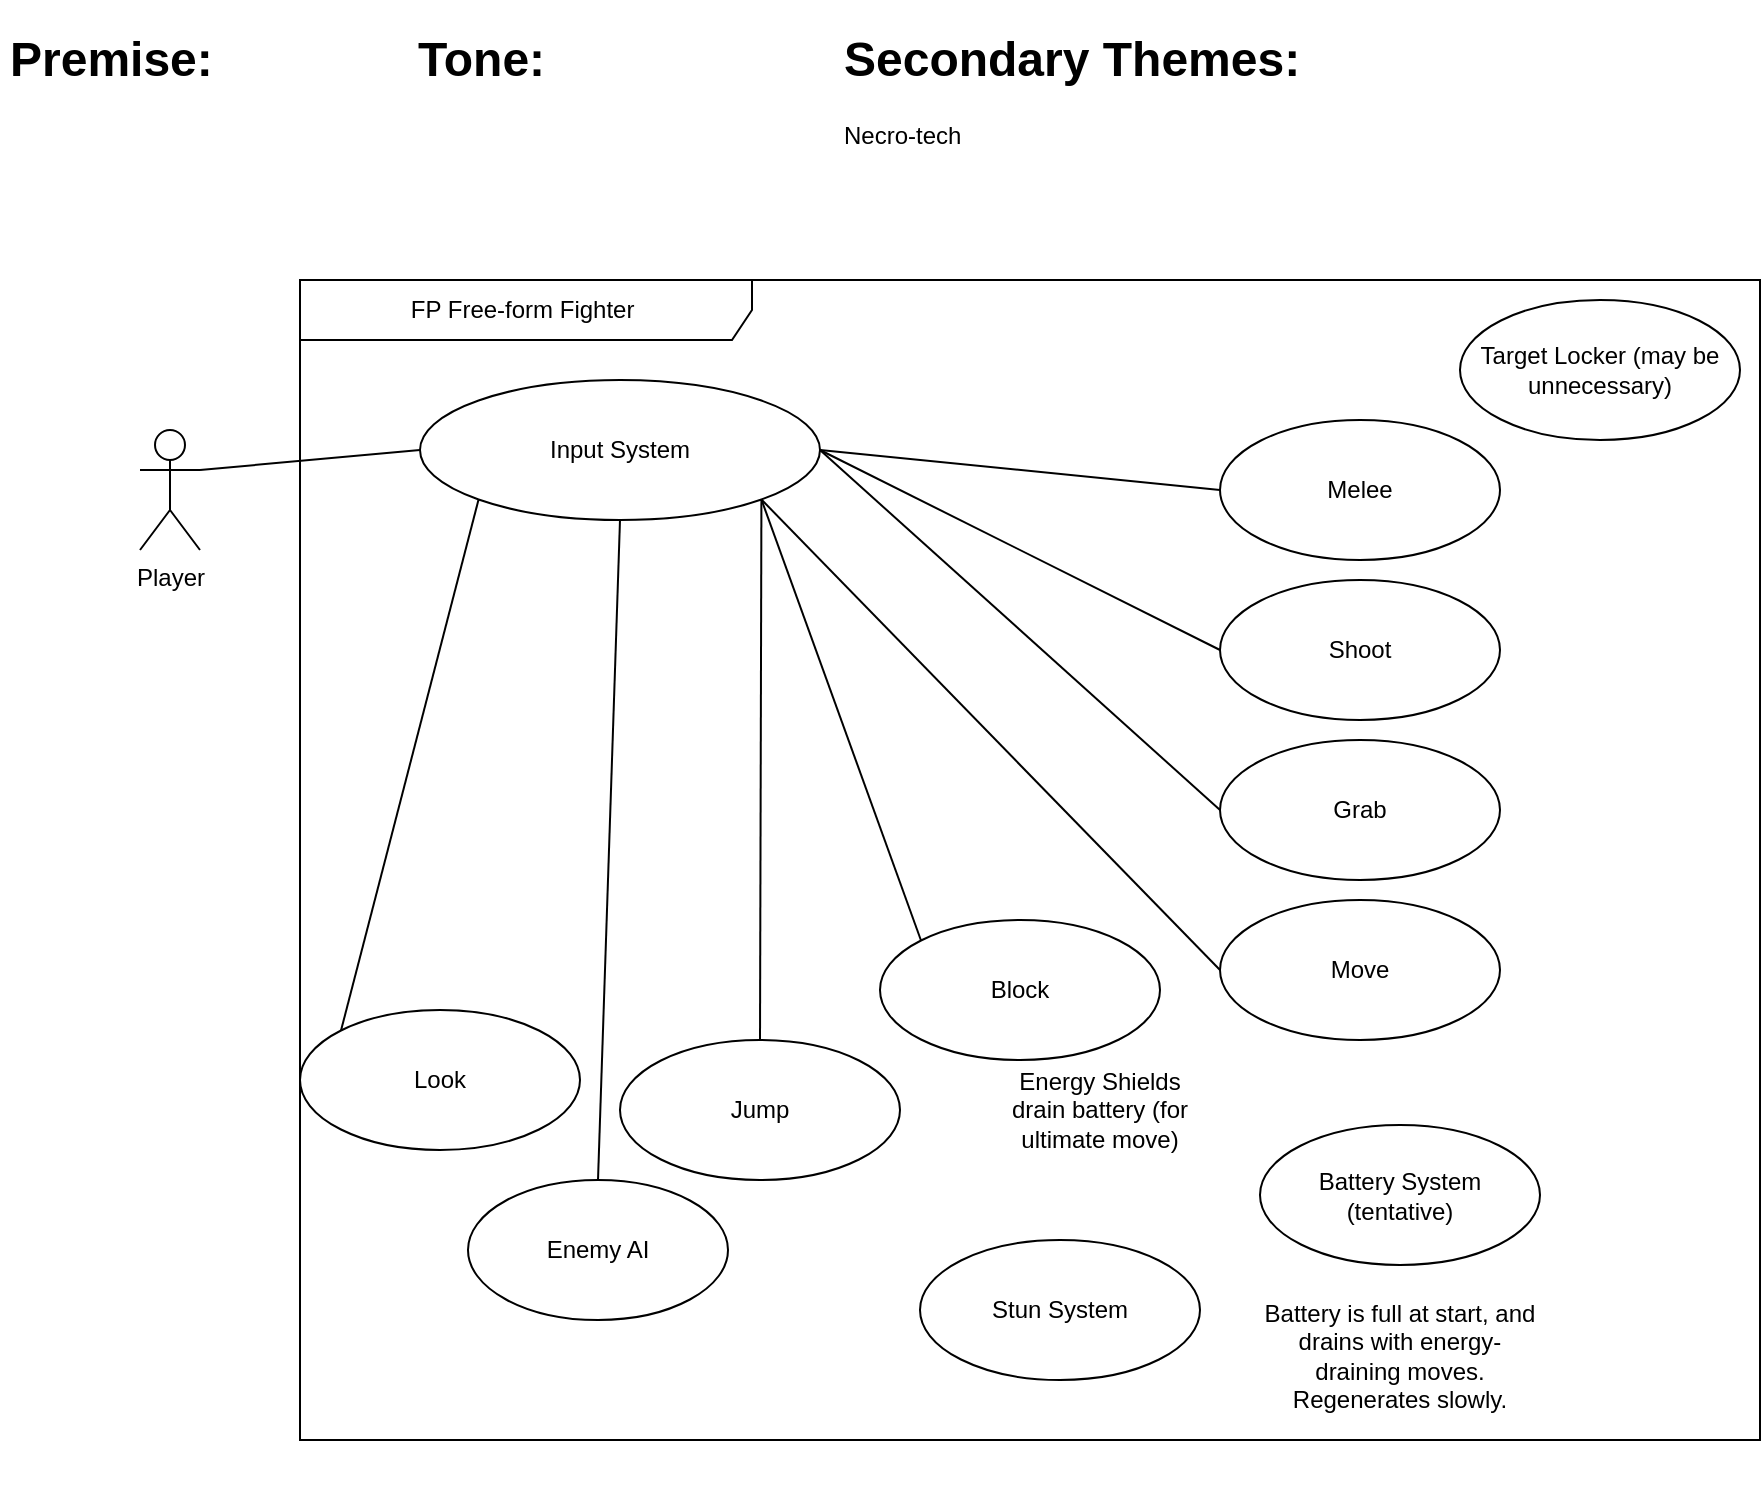 <mxfile version="21.3.7" type="device" pages="11">
  <diagram id="C5RBs43oDa-KdzZeNtuy" name="High-Level">
    <mxGraphModel dx="712" dy="835" grid="1" gridSize="10" guides="1" tooltips="1" connect="1" arrows="1" fold="1" page="1" pageScale="1" pageWidth="827" pageHeight="1169" math="0" shadow="0">
      <root>
        <mxCell id="WIyWlLk6GJQsqaUBKTNV-0" />
        <mxCell id="WIyWlLk6GJQsqaUBKTNV-1" parent="WIyWlLk6GJQsqaUBKTNV-0" />
        <mxCell id="rpnItabQTlVY_z70fAeC-1" style="rounded=0;orthogonalLoop=1;jettySize=auto;html=1;exitX=1;exitY=0.333;exitDx=0;exitDy=0;exitPerimeter=0;entryX=0;entryY=0.5;entryDx=0;entryDy=0;endArrow=none;endFill=0;" parent="WIyWlLk6GJQsqaUBKTNV-1" source="IX3f4DRf88G8L1G4UwFi-0" target="rpnItabQTlVY_z70fAeC-0" edge="1">
          <mxGeometry relative="1" as="geometry" />
        </mxCell>
        <mxCell id="IX3f4DRf88G8L1G4UwFi-0" value="Player" style="shape=umlActor;verticalLabelPosition=bottom;verticalAlign=top;html=1;" parent="WIyWlLk6GJQsqaUBKTNV-1" vertex="1">
          <mxGeometry x="90" y="225" width="30" height="60" as="geometry" />
        </mxCell>
        <mxCell id="IX3f4DRf88G8L1G4UwFi-1" value="Melee" style="ellipse;whiteSpace=wrap;html=1;" parent="WIyWlLk6GJQsqaUBKTNV-1" vertex="1">
          <mxGeometry x="630" y="220" width="140" height="70" as="geometry" />
        </mxCell>
        <mxCell id="IX3f4DRf88G8L1G4UwFi-2" value="Shoot" style="ellipse;whiteSpace=wrap;html=1;" parent="WIyWlLk6GJQsqaUBKTNV-1" vertex="1">
          <mxGeometry x="630" y="300" width="140" height="70" as="geometry" />
        </mxCell>
        <mxCell id="IX3f4DRf88G8L1G4UwFi-3" value="Grab" style="ellipse;whiteSpace=wrap;html=1;" parent="WIyWlLk6GJQsqaUBKTNV-1" vertex="1">
          <mxGeometry x="630" y="380" width="140" height="70" as="geometry" />
        </mxCell>
        <mxCell id="IX3f4DRf88G8L1G4UwFi-4" value="Block" style="ellipse;whiteSpace=wrap;html=1;" parent="WIyWlLk6GJQsqaUBKTNV-1" vertex="1">
          <mxGeometry x="460" y="470" width="140" height="70" as="geometry" />
        </mxCell>
        <mxCell id="IX3f4DRf88G8L1G4UwFi-5" value="Move" style="ellipse;whiteSpace=wrap;html=1;" parent="WIyWlLk6GJQsqaUBKTNV-1" vertex="1">
          <mxGeometry x="630" y="460" width="140" height="70" as="geometry" />
        </mxCell>
        <mxCell id="hDs8wehGNOHXCG7UrAyd-0" value="FP Free-form Fighter&amp;nbsp;" style="shape=umlFrame;whiteSpace=wrap;html=1;pointerEvents=0;width=226;height=30;" parent="WIyWlLk6GJQsqaUBKTNV-1" vertex="1">
          <mxGeometry x="170" y="150" width="730" height="580" as="geometry" />
        </mxCell>
        <mxCell id="dg_oJP-w-HCh0W3eousA-0" value="Jump" style="ellipse;whiteSpace=wrap;html=1;" parent="WIyWlLk6GJQsqaUBKTNV-1" vertex="1">
          <mxGeometry x="330" y="530" width="140" height="70" as="geometry" />
        </mxCell>
        <mxCell id="6rZDAkFXvizS4AKSMHf0-2" style="rounded=0;orthogonalLoop=1;jettySize=auto;html=1;entryX=1;entryY=1;entryDx=0;entryDy=0;endArrow=none;endFill=0;exitX=0.5;exitY=0;exitDx=0;exitDy=0;" parent="WIyWlLk6GJQsqaUBKTNV-1" source="dg_oJP-w-HCh0W3eousA-0" target="rpnItabQTlVY_z70fAeC-0" edge="1">
          <mxGeometry relative="1" as="geometry">
            <mxPoint x="170" y="470" as="sourcePoint" />
            <mxPoint x="550" y="310" as="targetPoint" />
          </mxGeometry>
        </mxCell>
        <mxCell id="6rZDAkFXvizS4AKSMHf0-3" style="rounded=0;orthogonalLoop=1;jettySize=auto;html=1;entryX=1;entryY=1;entryDx=0;entryDy=0;endArrow=none;endFill=0;exitX=0;exitY=0.5;exitDx=0;exitDy=0;" parent="WIyWlLk6GJQsqaUBKTNV-1" source="IX3f4DRf88G8L1G4UwFi-5" target="rpnItabQTlVY_z70fAeC-0" edge="1">
          <mxGeometry relative="1" as="geometry">
            <mxPoint x="484" y="542" as="sourcePoint" />
            <mxPoint x="550" y="310" as="targetPoint" />
          </mxGeometry>
        </mxCell>
        <mxCell id="6rZDAkFXvizS4AKSMHf0-7" style="rounded=0;orthogonalLoop=1;jettySize=auto;html=1;entryX=1;entryY=0.5;entryDx=0;entryDy=0;endArrow=none;endFill=0;exitX=0;exitY=0.5;exitDx=0;exitDy=0;" parent="WIyWlLk6GJQsqaUBKTNV-1" source="IX3f4DRf88G8L1G4UwFi-1" target="rpnItabQTlVY_z70fAeC-0" edge="1">
          <mxGeometry relative="1" as="geometry">
            <mxPoint x="510" y="252.5" as="sourcePoint" />
            <mxPoint x="550" y="310" as="targetPoint" />
          </mxGeometry>
        </mxCell>
        <mxCell id="6rZDAkFXvizS4AKSMHf0-8" style="rounded=0;orthogonalLoop=1;jettySize=auto;html=1;endArrow=none;endFill=0;exitX=0;exitY=0.5;exitDx=0;exitDy=0;entryX=1;entryY=0.5;entryDx=0;entryDy=0;" parent="WIyWlLk6GJQsqaUBKTNV-1" source="IX3f4DRf88G8L1G4UwFi-2" target="rpnItabQTlVY_z70fAeC-0" edge="1">
          <mxGeometry relative="1" as="geometry">
            <mxPoint x="510" y="300" as="sourcePoint" />
            <mxPoint x="590" y="360" as="targetPoint" />
          </mxGeometry>
        </mxCell>
        <mxCell id="6rZDAkFXvizS4AKSMHf0-9" style="rounded=0;orthogonalLoop=1;jettySize=auto;html=1;entryX=1;entryY=0.5;entryDx=0;entryDy=0;endArrow=none;endFill=0;exitX=0;exitY=0.5;exitDx=0;exitDy=0;" parent="WIyWlLk6GJQsqaUBKTNV-1" source="IX3f4DRf88G8L1G4UwFi-3" target="rpnItabQTlVY_z70fAeC-0" edge="1">
          <mxGeometry relative="1" as="geometry">
            <mxPoint x="500" y="360" as="sourcePoint" />
            <mxPoint x="550" y="310" as="targetPoint" />
          </mxGeometry>
        </mxCell>
        <mxCell id="6rZDAkFXvizS4AKSMHf0-11" style="rounded=0;orthogonalLoop=1;jettySize=auto;html=1;entryX=1;entryY=1;entryDx=0;entryDy=0;endArrow=none;endFill=0;exitX=0;exitY=0;exitDx=0;exitDy=0;" parent="WIyWlLk6GJQsqaUBKTNV-1" source="IX3f4DRf88G8L1G4UwFi-4" target="rpnItabQTlVY_z70fAeC-0" edge="1">
          <mxGeometry relative="1" as="geometry">
            <mxPoint x="520" y="440" as="sourcePoint" />
            <mxPoint x="550" y="310" as="targetPoint" />
          </mxGeometry>
        </mxCell>
        <mxCell id="rpnItabQTlVY_z70fAeC-0" value="Input System" style="ellipse;whiteSpace=wrap;html=1;" parent="WIyWlLk6GJQsqaUBKTNV-1" vertex="1">
          <mxGeometry x="230" y="200" width="200" height="70" as="geometry" />
        </mxCell>
        <mxCell id="rpnItabQTlVY_z70fAeC-2" value="Target Locker (may be unnecessary)" style="ellipse;whiteSpace=wrap;html=1;" parent="WIyWlLk6GJQsqaUBKTNV-1" vertex="1">
          <mxGeometry x="750" y="160" width="140" height="70" as="geometry" />
        </mxCell>
        <mxCell id="5AXXc0eknUTFpyGmdkh1-1" value="&lt;h1&gt;Premise:&lt;/h1&gt;&lt;p&gt;&lt;br&gt;&lt;/p&gt;" style="text;html=1;strokeColor=none;fillColor=none;spacing=5;spacingTop=-20;whiteSpace=wrap;overflow=hidden;rounded=0;" parent="WIyWlLk6GJQsqaUBKTNV-1" vertex="1">
          <mxGeometry x="20" y="20" width="190" height="120" as="geometry" />
        </mxCell>
        <mxCell id="5AXXc0eknUTFpyGmdkh1-2" value="&lt;h1&gt;Tone:&lt;/h1&gt;&lt;p&gt;&lt;br&gt;&lt;/p&gt;" style="text;html=1;strokeColor=none;fillColor=none;spacing=5;spacingTop=-20;whiteSpace=wrap;overflow=hidden;rounded=0;" parent="WIyWlLk6GJQsqaUBKTNV-1" vertex="1">
          <mxGeometry x="224" y="20" width="190" height="120" as="geometry" />
        </mxCell>
        <mxCell id="5AXXc0eknUTFpyGmdkh1-3" value="&lt;h1&gt;Secondary Themes:&lt;/h1&gt;&lt;p&gt;Necro-tech&lt;/p&gt;" style="text;html=1;strokeColor=none;fillColor=none;spacing=5;spacingTop=-20;whiteSpace=wrap;overflow=hidden;rounded=0;" parent="WIyWlLk6GJQsqaUBKTNV-1" vertex="1">
          <mxGeometry x="437" y="20" width="246" height="120" as="geometry" />
        </mxCell>
        <mxCell id="rb0HR_P9NQ_zqIekV01X-0" value="Enemy AI" style="ellipse;whiteSpace=wrap;html=1;" parent="WIyWlLk6GJQsqaUBKTNV-1" vertex="1">
          <mxGeometry x="254" y="600" width="130" height="70" as="geometry" />
        </mxCell>
        <mxCell id="rb0HR_P9NQ_zqIekV01X-1" style="rounded=0;orthogonalLoop=1;jettySize=auto;html=1;exitX=0.5;exitY=0;exitDx=0;exitDy=0;entryX=0.5;entryY=1;entryDx=0;entryDy=0;endArrow=none;endFill=0;" parent="WIyWlLk6GJQsqaUBKTNV-1" source="rb0HR_P9NQ_zqIekV01X-0" target="rpnItabQTlVY_z70fAeC-0" edge="1">
          <mxGeometry relative="1" as="geometry">
            <mxPoint x="160" y="455" as="sourcePoint" />
            <mxPoint x="240" y="245" as="targetPoint" />
          </mxGeometry>
        </mxCell>
        <mxCell id="6g4tFXE-nuy3bSxdbfrV-0" value="Stun System" style="ellipse;whiteSpace=wrap;html=1;" parent="WIyWlLk6GJQsqaUBKTNV-1" vertex="1">
          <mxGeometry x="480" y="630" width="140" height="70" as="geometry" />
        </mxCell>
        <mxCell id="YI0RP_9HVaMEzoSHNBHw-0" value="Look" style="ellipse;whiteSpace=wrap;html=1;" parent="WIyWlLk6GJQsqaUBKTNV-1" vertex="1">
          <mxGeometry x="170" y="515" width="140" height="70" as="geometry" />
        </mxCell>
        <mxCell id="YI0RP_9HVaMEzoSHNBHw-1" value="" style="endArrow=none;html=1;rounded=0;entryX=0;entryY=1;entryDx=0;entryDy=0;exitX=0;exitY=0;exitDx=0;exitDy=0;" parent="WIyWlLk6GJQsqaUBKTNV-1" source="YI0RP_9HVaMEzoSHNBHw-0" target="rpnItabQTlVY_z70fAeC-0" edge="1">
          <mxGeometry width="50" height="50" relative="1" as="geometry">
            <mxPoint x="290" y="410" as="sourcePoint" />
            <mxPoint x="340" y="360" as="targetPoint" />
          </mxGeometry>
        </mxCell>
        <mxCell id="GMCpGL-B2SgxObdQ161o-0" value="Battery System (tentative)" style="ellipse;whiteSpace=wrap;html=1;" parent="WIyWlLk6GJQsqaUBKTNV-1" vertex="1">
          <mxGeometry x="650" y="572.5" width="140" height="70" as="geometry" />
        </mxCell>
        <mxCell id="z_uhZDzqgVjM7r2vrb06-0" value="Energy Shields drain battery (for ultimate move)" style="text;html=1;strokeColor=none;fillColor=none;align=center;verticalAlign=middle;whiteSpace=wrap;rounded=0;" parent="WIyWlLk6GJQsqaUBKTNV-1" vertex="1">
          <mxGeometry x="520" y="540" width="100" height="50" as="geometry" />
        </mxCell>
        <mxCell id="cDLpHspqcY21jwWLy63W-0" value="Battery is full at start, and drains with energy-draining moves. Regenerates slowly." style="text;html=1;strokeColor=none;fillColor=none;align=center;verticalAlign=middle;whiteSpace=wrap;rounded=0;" parent="WIyWlLk6GJQsqaUBKTNV-1" vertex="1">
          <mxGeometry x="650" y="617.5" width="140" height="140" as="geometry" />
        </mxCell>
      </root>
    </mxGraphModel>
  </diagram>
  <diagram id="l2VU3VgrWBx8SQiZk_4w" name="Melee">
    <mxGraphModel dx="712" dy="835" grid="1" gridSize="10" guides="1" tooltips="1" connect="1" arrows="1" fold="1" page="1" pageScale="1" pageWidth="850" pageHeight="1100" math="0" shadow="0">
      <root>
        <mxCell id="0" />
        <mxCell id="1" parent="0" />
        <mxCell id="Jf2jwfFHurTTIkJ0rN-w-1" value="Melee System" style="ellipse;whiteSpace=wrap;html=1;" parent="1" vertex="1">
          <mxGeometry x="298" y="390" width="255" height="70" as="geometry" />
        </mxCell>
        <mxCell id="51_yx6GylZVPIpAhu_8C-1" value="start light attack" style="ellipse;whiteSpace=wrap;html=1;" parent="1" vertex="1">
          <mxGeometry x="120" y="530" width="140" height="70" as="geometry" />
        </mxCell>
        <mxCell id="51_yx6GylZVPIpAhu_8C-2" value="Start heavy attack" style="ellipse;whiteSpace=wrap;html=1;" parent="1" vertex="1">
          <mxGeometry x="355" y="580" width="140" height="70" as="geometry" />
        </mxCell>
        <mxCell id="51_yx6GylZVPIpAhu_8C-3" value="Start special attack" style="ellipse;whiteSpace=wrap;html=1;" parent="1" vertex="1">
          <mxGeometry x="60" y="400" width="140" height="70" as="geometry" />
        </mxCell>
        <mxCell id="51_yx6GylZVPIpAhu_8C-4" value="&amp;lt;&amp;lt;tentative&amp;gt;&amp;gt;&lt;br&gt;attack combo check&amp;nbsp;" style="ellipse;whiteSpace=wrap;html=1;" parent="1" vertex="1">
          <mxGeometry x="553" y="560" width="140" height="70" as="geometry" />
        </mxCell>
        <mxCell id="51_yx6GylZVPIpAhu_8C-5" value="" style="endArrow=none;dashed=1;html=1;rounded=0;entryX=0;entryY=0.5;entryDx=0;entryDy=0;exitX=1;exitY=0.5;exitDx=0;exitDy=0;" parent="1" source="51_yx6GylZVPIpAhu_8C-3" target="Jf2jwfFHurTTIkJ0rN-w-1" edge="1">
          <mxGeometry width="50" height="50" relative="1" as="geometry">
            <mxPoint x="400" y="460" as="sourcePoint" />
            <mxPoint x="450" y="410" as="targetPoint" />
          </mxGeometry>
        </mxCell>
        <mxCell id="51_yx6GylZVPIpAhu_8C-6" value="" style="endArrow=none;dashed=1;html=1;rounded=0;entryX=0;entryY=1;entryDx=0;entryDy=0;exitX=1;exitY=0;exitDx=0;exitDy=0;" parent="1" source="51_yx6GylZVPIpAhu_8C-1" target="Jf2jwfFHurTTIkJ0rN-w-1" edge="1">
          <mxGeometry width="50" height="50" relative="1" as="geometry">
            <mxPoint x="270" y="530" as="sourcePoint" />
            <mxPoint x="320" y="480" as="targetPoint" />
          </mxGeometry>
        </mxCell>
        <mxCell id="51_yx6GylZVPIpAhu_8C-7" value="" style="endArrow=none;dashed=1;html=1;rounded=0;entryX=0.5;entryY=1;entryDx=0;entryDy=0;exitX=0.5;exitY=0;exitDx=0;exitDy=0;" parent="1" source="51_yx6GylZVPIpAhu_8C-2" target="Jf2jwfFHurTTIkJ0rN-w-1" edge="1">
          <mxGeometry width="50" height="50" relative="1" as="geometry">
            <mxPoint x="350" y="550" as="sourcePoint" />
            <mxPoint x="400" y="500" as="targetPoint" />
          </mxGeometry>
        </mxCell>
        <mxCell id="qhqSkjqBSc6jS9LZlKg5-1" value="" style="endArrow=none;dashed=1;html=1;rounded=0;entryX=1;entryY=1;entryDx=0;entryDy=0;exitX=0;exitY=0;exitDx=0;exitDy=0;" parent="1" source="51_yx6GylZVPIpAhu_8C-4" target="Jf2jwfFHurTTIkJ0rN-w-1" edge="1">
          <mxGeometry width="50" height="50" relative="1" as="geometry">
            <mxPoint x="400" y="460" as="sourcePoint" />
            <mxPoint x="450" y="410" as="targetPoint" />
          </mxGeometry>
        </mxCell>
      </root>
    </mxGraphModel>
  </diagram>
  <diagram id="nBcteRkV5aBzn8nG3qrY" name="Shoot">
    <mxGraphModel dx="712" dy="835" grid="1" gridSize="10" guides="1" tooltips="1" connect="1" arrows="1" fold="1" page="1" pageScale="1" pageWidth="850" pageHeight="1100" math="0" shadow="0">
      <root>
        <mxCell id="0" />
        <mxCell id="1" parent="0" />
        <mxCell id="uNocxC7chGYsRhZoeeji-1" value="Shoot System" style="ellipse;whiteSpace=wrap;html=1;" parent="1" vertex="1">
          <mxGeometry x="298" y="390" width="255" height="70" as="geometry" />
        </mxCell>
        <mxCell id="-Y26qWs6X3xsfjHGUIwC-1" value="initiate projectile in direction" style="ellipse;whiteSpace=wrap;html=1;" parent="1" vertex="1">
          <mxGeometry x="553" y="560" width="140" height="70" as="geometry" />
        </mxCell>
        <mxCell id="Gg_FCTvTcFuytf9x6vjA-1" value="&amp;lt;&amp;lt;tentative&amp;gt;&amp;gt;&lt;br&gt;Check energy level" style="ellipse;whiteSpace=wrap;html=1;" parent="1" vertex="1">
          <mxGeometry x="70" y="480" width="140" height="70" as="geometry" />
        </mxCell>
        <mxCell id="Gg_FCTvTcFuytf9x6vjA-2" value="" style="endArrow=none;dashed=1;html=1;rounded=0;entryX=0;entryY=1;entryDx=0;entryDy=0;exitX=1;exitY=0;exitDx=0;exitDy=0;" parent="1" source="Gg_FCTvTcFuytf9x6vjA-1" target="uNocxC7chGYsRhZoeeji-1" edge="1">
          <mxGeometry width="50" height="50" relative="1" as="geometry">
            <mxPoint x="400" y="460" as="sourcePoint" />
            <mxPoint x="450" y="410" as="targetPoint" />
          </mxGeometry>
        </mxCell>
        <mxCell id="Gg_FCTvTcFuytf9x6vjA-3" value="" style="endArrow=none;dashed=1;html=1;rounded=0;entryX=0.682;entryY=1;entryDx=0;entryDy=0;exitX=0.5;exitY=0;exitDx=0;exitDy=0;entryPerimeter=0;" parent="1" source="-Y26qWs6X3xsfjHGUIwC-1" target="uNocxC7chGYsRhZoeeji-1" edge="1">
          <mxGeometry width="50" height="50" relative="1" as="geometry">
            <mxPoint x="410" y="550" as="sourcePoint" />
            <mxPoint x="460" y="500" as="targetPoint" />
          </mxGeometry>
        </mxCell>
        <mxCell id="Gg_FCTvTcFuytf9x6vjA-4" value="Raycast to target" style="ellipse;whiteSpace=wrap;html=1;" parent="1" vertex="1">
          <mxGeometry x="210" y="560" width="140" height="70" as="geometry" />
        </mxCell>
        <mxCell id="Gg_FCTvTcFuytf9x6vjA-5" value="make direction vector" style="ellipse;whiteSpace=wrap;html=1;" parent="1" vertex="1">
          <mxGeometry x="380" y="590" width="140" height="70" as="geometry" />
        </mxCell>
        <mxCell id="Gg_FCTvTcFuytf9x6vjA-6" value="" style="endArrow=none;dashed=1;html=1;rounded=0;entryX=0.271;entryY=0.971;entryDx=0;entryDy=0;entryPerimeter=0;exitX=0.5;exitY=0;exitDx=0;exitDy=0;" parent="1" source="Gg_FCTvTcFuytf9x6vjA-4" target="uNocxC7chGYsRhZoeeji-1" edge="1">
          <mxGeometry width="50" height="50" relative="1" as="geometry">
            <mxPoint x="320" y="560" as="sourcePoint" />
            <mxPoint x="370" y="510" as="targetPoint" />
          </mxGeometry>
        </mxCell>
        <mxCell id="Gg_FCTvTcFuytf9x6vjA-7" value="" style="endArrow=none;dashed=1;html=1;rounded=0;entryX=0.5;entryY=1;entryDx=0;entryDy=0;exitX=0.5;exitY=0;exitDx=0;exitDy=0;" parent="1" source="Gg_FCTvTcFuytf9x6vjA-5" target="uNocxC7chGYsRhZoeeji-1" edge="1">
          <mxGeometry width="50" height="50" relative="1" as="geometry">
            <mxPoint x="370" y="550" as="sourcePoint" />
            <mxPoint x="420" y="500" as="targetPoint" />
          </mxGeometry>
        </mxCell>
      </root>
    </mxGraphModel>
  </diagram>
  <diagram id="hIGDdn4aoKnNiW50fcTE" name="Block">
    <mxGraphModel dx="712" dy="835" grid="1" gridSize="10" guides="1" tooltips="1" connect="1" arrows="1" fold="1" page="1" pageScale="1" pageWidth="850" pageHeight="1100" math="0" shadow="0">
      <root>
        <mxCell id="0" />
        <mxCell id="1" parent="0" />
        <mxCell id="l7wKa1PPJ6Zza58xNeTr-1" value="Block System" style="ellipse;whiteSpace=wrap;html=1;" parent="1" vertex="1">
          <mxGeometry x="298" y="430" width="255" height="70" as="geometry" />
        </mxCell>
        <mxCell id="FMDrtOCPusdoS6-gN9aS-1" value="Check if stunned" style="ellipse;whiteSpace=wrap;html=1;" parent="1" vertex="1">
          <mxGeometry x="130" y="540" width="140" height="70" as="geometry" />
        </mxCell>
        <mxCell id="FMDrtOCPusdoS6-gN9aS-2" value="Initiate Block" style="ellipse;whiteSpace=wrap;html=1;" parent="1" vertex="1">
          <mxGeometry x="285" y="600" width="140" height="70" as="geometry" />
        </mxCell>
        <mxCell id="FMDrtOCPusdoS6-gN9aS-3" value="Use Case" style="ellipse;whiteSpace=wrap;html=1;" parent="1" vertex="1">
          <mxGeometry x="490" y="590" width="140" height="70" as="geometry" />
        </mxCell>
        <mxCell id="_VAeuDr_QTiIYB9BLsq_-1" value="" style="endArrow=none;dashed=1;html=1;rounded=0;entryX=0;entryY=0.5;entryDx=0;entryDy=0;exitX=0.5;exitY=0;exitDx=0;exitDy=0;" parent="1" source="FMDrtOCPusdoS6-gN9aS-1" target="l7wKa1PPJ6Zza58xNeTr-1" edge="1">
          <mxGeometry width="50" height="50" relative="1" as="geometry">
            <mxPoint x="240" y="550" as="sourcePoint" />
            <mxPoint x="290" y="500" as="targetPoint" />
          </mxGeometry>
        </mxCell>
        <mxCell id="_VAeuDr_QTiIYB9BLsq_-2" value="" style="endArrow=none;dashed=1;html=1;rounded=0;entryX=0;entryY=1;entryDx=0;entryDy=0;exitX=0.5;exitY=0;exitDx=0;exitDy=0;" parent="1" source="FMDrtOCPusdoS6-gN9aS-2" target="l7wKa1PPJ6Zza58xNeTr-1" edge="1">
          <mxGeometry width="50" height="50" relative="1" as="geometry">
            <mxPoint x="380" y="600" as="sourcePoint" />
            <mxPoint x="430" y="550" as="targetPoint" />
          </mxGeometry>
        </mxCell>
        <mxCell id="_VAeuDr_QTiIYB9BLsq_-3" value="" style="endArrow=none;dashed=1;html=1;rounded=0;entryX=0.5;entryY=1;entryDx=0;entryDy=0;exitX=0;exitY=0;exitDx=0;exitDy=0;" parent="1" source="FMDrtOCPusdoS6-gN9aS-3" target="l7wKa1PPJ6Zza58xNeTr-1" edge="1">
          <mxGeometry width="50" height="50" relative="1" as="geometry">
            <mxPoint x="490" y="560" as="sourcePoint" />
            <mxPoint x="540" y="510" as="targetPoint" />
          </mxGeometry>
        </mxCell>
        <mxCell id="dfLm4DQKgppCmzzd0nlp-1" value="&amp;lt;&amp;lt;tentative&amp;gt;&amp;gt;&lt;br&gt;Check battery level" style="ellipse;whiteSpace=wrap;html=1;" parent="1" vertex="1">
          <mxGeometry x="620" y="500" width="140" height="70" as="geometry" />
        </mxCell>
        <mxCell id="dfLm4DQKgppCmzzd0nlp-2" value="" style="endArrow=none;dashed=1;html=1;rounded=0;entryX=1;entryY=1;entryDx=0;entryDy=0;exitX=0;exitY=0.5;exitDx=0;exitDy=0;" parent="1" source="dfLm4DQKgppCmzzd0nlp-1" target="l7wKa1PPJ6Zza58xNeTr-1" edge="1">
          <mxGeometry width="50" height="50" relative="1" as="geometry">
            <mxPoint x="560" y="520" as="sourcePoint" />
            <mxPoint x="610" y="470" as="targetPoint" />
          </mxGeometry>
        </mxCell>
        <mxCell id="dfLm4DQKgppCmzzd0nlp-3" value="Use Case" style="ellipse;whiteSpace=wrap;html=1;" parent="1" vertex="1">
          <mxGeometry x="610" y="350" width="140" height="70" as="geometry" />
        </mxCell>
      </root>
    </mxGraphModel>
  </diagram>
  <diagram id="yFwN5zs5nCY1UBVishqe" name="Move">
    <mxGraphModel dx="838" dy="982" grid="1" gridSize="10" guides="1" tooltips="1" connect="1" arrows="1" fold="1" page="1" pageScale="1" pageWidth="850" pageHeight="1100" math="0" shadow="0">
      <root>
        <mxCell id="0" />
        <mxCell id="1" parent="0" />
        <mxCell id="Jd4bd2GPynp8Z2Od6yS1-8" value="" style="rounded=0;whiteSpace=wrap;html=1;" parent="1" vertex="1">
          <mxGeometry x="15" y="160" width="285" height="170" as="geometry" />
        </mxCell>
        <mxCell id="Gr1wQxf8qvmbmCCyabIR-1" value="Move System" style="ellipse;whiteSpace=wrap;html=1;" parent="1" vertex="1">
          <mxGeometry x="298" y="440" width="255" height="70" as="geometry" />
        </mxCell>
        <mxCell id="Jd4bd2GPynp8Z2Od6yS1-1" value="Get direction vector" style="ellipse;whiteSpace=wrap;html=1;" parent="1" vertex="1">
          <mxGeometry x="210" y="600" width="140" height="70" as="geometry" />
        </mxCell>
        <mxCell id="Jd4bd2GPynp8Z2Od6yS1-2" value="Apply speed value to vector" style="ellipse;whiteSpace=wrap;html=1;" parent="1" vertex="1">
          <mxGeometry x="520" y="580" width="140" height="70" as="geometry" />
        </mxCell>
        <mxCell id="Jd4bd2GPynp8Z2Od6yS1-3" value="Move Player in direction of vector" style="ellipse;whiteSpace=wrap;html=1;" parent="1" vertex="1">
          <mxGeometry x="640" y="500" width="140" height="70" as="geometry" />
        </mxCell>
        <mxCell id="Jd4bd2GPynp8Z2Od6yS1-4" value="Check if stunned" style="ellipse;whiteSpace=wrap;html=1;" parent="1" vertex="1">
          <mxGeometry x="50" y="530" width="140" height="70" as="geometry" />
        </mxCell>
        <mxCell id="Jd4bd2GPynp8Z2Od6yS1-5" value="Check for slope" style="ellipse;whiteSpace=wrap;html=1;" parent="1" vertex="1">
          <mxGeometry x="150" y="250" width="140" height="70" as="geometry" />
        </mxCell>
        <mxCell id="Jd4bd2GPynp8Z2Od6yS1-6" value="Modify vector by slope" style="ellipse;whiteSpace=wrap;html=1;" parent="1" vertex="1">
          <mxGeometry x="150" y="170" width="140" height="70" as="geometry" />
        </mxCell>
        <mxCell id="Jd4bd2GPynp8Z2Od6yS1-7" value="May not be necessary if there&#39;s no slopes" style="text;html=1;strokeColor=none;fillColor=none;align=center;verticalAlign=middle;whiteSpace=wrap;rounded=0;" parent="1" vertex="1">
          <mxGeometry x="20" y="180" width="110" height="130" as="geometry" />
        </mxCell>
        <mxCell id="Jd4bd2GPynp8Z2Od6yS1-9" value="" style="endArrow=none;dashed=1;html=1;rounded=0;entryX=0;entryY=1;entryDx=0;entryDy=0;exitX=0.5;exitY=0;exitDx=0;exitDy=0;" parent="1" source="Jd4bd2GPynp8Z2Od6yS1-4" target="Gr1wQxf8qvmbmCCyabIR-1" edge="1">
          <mxGeometry width="50" height="50" relative="1" as="geometry">
            <mxPoint x="260" y="560" as="sourcePoint" />
            <mxPoint x="310" y="510" as="targetPoint" />
          </mxGeometry>
        </mxCell>
        <mxCell id="Jd4bd2GPynp8Z2Od6yS1-10" value="" style="endArrow=none;dashed=1;html=1;rounded=0;entryX=0.345;entryY=0.971;entryDx=0;entryDy=0;exitX=0.5;exitY=0;exitDx=0;exitDy=0;entryPerimeter=0;" parent="1" source="Jd4bd2GPynp8Z2Od6yS1-1" target="Gr1wQxf8qvmbmCCyabIR-1" edge="1">
          <mxGeometry width="50" height="50" relative="1" as="geometry">
            <mxPoint x="380" y="600" as="sourcePoint" />
            <mxPoint x="430" y="550" as="targetPoint" />
          </mxGeometry>
        </mxCell>
        <mxCell id="Jd4bd2GPynp8Z2Od6yS1-11" value="" style="endArrow=none;dashed=1;html=1;rounded=0;entryX=1;entryY=1;entryDx=0;entryDy=0;exitX=0.5;exitY=0;exitDx=0;exitDy=0;" parent="1" source="Jd4bd2GPynp8Z2Od6yS1-2" target="Gr1wQxf8qvmbmCCyabIR-1" edge="1">
          <mxGeometry width="50" height="50" relative="1" as="geometry">
            <mxPoint x="510" y="580" as="sourcePoint" />
            <mxPoint x="560" y="530" as="targetPoint" />
          </mxGeometry>
        </mxCell>
        <mxCell id="Jd4bd2GPynp8Z2Od6yS1-12" value="" style="endArrow=none;dashed=1;html=1;rounded=0;exitX=1;exitY=0.5;exitDx=0;exitDy=0;entryX=0;entryY=0.5;entryDx=0;entryDy=0;" parent="1" source="Gr1wQxf8qvmbmCCyabIR-1" target="Jd4bd2GPynp8Z2Od6yS1-3" edge="1">
          <mxGeometry width="50" height="50" relative="1" as="geometry">
            <mxPoint x="610" y="440" as="sourcePoint" />
            <mxPoint x="660" y="390" as="targetPoint" />
          </mxGeometry>
        </mxCell>
        <mxCell id="u5frb8tQ8ouI5WGeN_S9-1" value="Scale by stun value" style="ellipse;whiteSpace=wrap;html=1;" parent="1" vertex="1">
          <mxGeometry x="370" y="610" width="140" height="70" as="geometry" />
        </mxCell>
        <mxCell id="u5frb8tQ8ouI5WGeN_S9-2" value="" style="endArrow=none;dashed=1;html=1;rounded=0;entryX=0.5;entryY=1;entryDx=0;entryDy=0;exitX=0.5;exitY=0;exitDx=0;exitDy=0;" parent="1" source="u5frb8tQ8ouI5WGeN_S9-1" target="Gr1wQxf8qvmbmCCyabIR-1" edge="1">
          <mxGeometry width="50" height="50" relative="1" as="geometry">
            <mxPoint x="400" y="460" as="sourcePoint" />
            <mxPoint x="450" y="410" as="targetPoint" />
          </mxGeometry>
        </mxCell>
      </root>
    </mxGraphModel>
  </diagram>
  <diagram id="IEBTZ7dTOaXCTG3PZfsI" name="Grab">
    <mxGraphModel dx="712" dy="835" grid="1" gridSize="10" guides="1" tooltips="1" connect="1" arrows="1" fold="1" page="1" pageScale="1" pageWidth="850" pageHeight="1100" math="0" shadow="0">
      <root>
        <mxCell id="0" />
        <mxCell id="1" parent="0" />
        <mxCell id="Q7VK1kOXFGnRu_4mar7l-1" value="Grab System" style="ellipse;whiteSpace=wrap;html=1;" parent="1" vertex="1">
          <mxGeometry x="298" y="440" width="255" height="70" as="geometry" />
        </mxCell>
        <mxCell id="-zrNzlGUwyJnvxIHvMOe-1" value="" style="endArrow=none;dashed=1;html=1;rounded=0;entryX=0.5;entryY=1;entryDx=0;entryDy=0;exitX=0.5;exitY=0;exitDx=0;exitDy=0;" parent="1" source="-zrNzlGUwyJnvxIHvMOe-2" target="Q7VK1kOXFGnRu_4mar7l-1" edge="1">
          <mxGeometry width="50" height="50" relative="1" as="geometry">
            <mxPoint x="420" y="610" as="sourcePoint" />
            <mxPoint x="470" y="560" as="targetPoint" />
          </mxGeometry>
        </mxCell>
        <mxCell id="-zrNzlGUwyJnvxIHvMOe-2" value="Check for target" style="ellipse;whiteSpace=wrap;html=1;" parent="1" vertex="1">
          <mxGeometry x="355.5" y="600" width="140" height="70" as="geometry" />
        </mxCell>
        <mxCell id="-zrNzlGUwyJnvxIHvMOe-3" value="Initiate grab" style="ellipse;whiteSpace=wrap;html=1;" parent="1" vertex="1">
          <mxGeometry x="560" y="570" width="140" height="70" as="geometry" />
        </mxCell>
        <mxCell id="-zrNzlGUwyJnvxIHvMOe-4" value="" style="endArrow=none;dashed=1;html=1;rounded=0;entryX=1;entryY=1;entryDx=0;entryDy=0;exitX=0;exitY=0;exitDx=0;exitDy=0;" parent="1" source="-zrNzlGUwyJnvxIHvMOe-3" target="Q7VK1kOXFGnRu_4mar7l-1" edge="1">
          <mxGeometry width="50" height="50" relative="1" as="geometry">
            <mxPoint x="400" y="460" as="sourcePoint" />
            <mxPoint x="450" y="410" as="targetPoint" />
          </mxGeometry>
        </mxCell>
        <mxCell id="-zrNzlGUwyJnvxIHvMOe-6" value="Need to play grab anim even if no valid target" style="text;html=1;strokeColor=none;fillColor=none;align=center;verticalAlign=middle;whiteSpace=wrap;rounded=0;" parent="1" vertex="1">
          <mxGeometry x="760" y="570" width="110" height="30" as="geometry" />
        </mxCell>
        <mxCell id="-zrNzlGUwyJnvxIHvMOe-7" value="Check if stunned" style="ellipse;whiteSpace=wrap;html=1;" parent="1" vertex="1">
          <mxGeometry x="630" y="440" width="140" height="70" as="geometry" />
        </mxCell>
        <mxCell id="-zrNzlGUwyJnvxIHvMOe-8" value="" style="endArrow=none;dashed=1;html=1;rounded=0;entryX=0;entryY=0.5;entryDx=0;entryDy=0;exitX=1;exitY=0.5;exitDx=0;exitDy=0;" parent="1" source="Q7VK1kOXFGnRu_4mar7l-1" target="-zrNzlGUwyJnvxIHvMOe-7" edge="1">
          <mxGeometry width="50" height="50" relative="1" as="geometry">
            <mxPoint x="400" y="460" as="sourcePoint" />
            <mxPoint x="450" y="410" as="targetPoint" />
          </mxGeometry>
        </mxCell>
      </root>
    </mxGraphModel>
  </diagram>
  <diagram id="X2fsbJJ-kdSsY2FvonMd" name="Jump">
    <mxGraphModel dx="712" dy="835" grid="1" gridSize="10" guides="1" tooltips="1" connect="1" arrows="1" fold="1" page="1" pageScale="1" pageWidth="850" pageHeight="1100" math="0" shadow="0">
      <root>
        <mxCell id="0" />
        <mxCell id="1" parent="0" />
        <mxCell id="_8aDVWLOHvB2nLo-rSqP-1" value="Jump System" style="ellipse;whiteSpace=wrap;html=1;" parent="1" vertex="1">
          <mxGeometry x="298" y="420" width="255" height="70" as="geometry" />
        </mxCell>
        <mxCell id="kX_P_loy1xWeuOX9IQwo-1" value="Check if grounded" style="ellipse;whiteSpace=wrap;html=1;" parent="1" vertex="1">
          <mxGeometry x="355" y="600" width="140" height="70" as="geometry" />
        </mxCell>
        <mxCell id="kX_P_loy1xWeuOX9IQwo-2" value="Make player jump" style="ellipse;whiteSpace=wrap;html=1;" parent="1" vertex="1">
          <mxGeometry x="580" y="560" width="140" height="70" as="geometry" />
        </mxCell>
        <mxCell id="kX_P_loy1xWeuOX9IQwo-3" value="Check if stunned" style="ellipse;whiteSpace=wrap;html=1;" parent="1" vertex="1">
          <mxGeometry x="670" y="420" width="140" height="70" as="geometry" />
        </mxCell>
        <mxCell id="Q6ymR-b3ep67mVm9F8Ng-1" value="" style="endArrow=none;dashed=1;html=1;rounded=0;exitX=0.5;exitY=0;exitDx=0;exitDy=0;entryX=0.5;entryY=1;entryDx=0;entryDy=0;" parent="1" source="kX_P_loy1xWeuOX9IQwo-1" target="_8aDVWLOHvB2nLo-rSqP-1" edge="1">
          <mxGeometry width="50" height="50" relative="1" as="geometry">
            <mxPoint x="400" y="460" as="sourcePoint" />
            <mxPoint x="450" y="410" as="targetPoint" />
          </mxGeometry>
        </mxCell>
        <mxCell id="Q6ymR-b3ep67mVm9F8Ng-2" value="" style="endArrow=none;dashed=1;html=1;rounded=0;entryX=1;entryY=1;entryDx=0;entryDy=0;exitX=0;exitY=0;exitDx=0;exitDy=0;" parent="1" source="kX_P_loy1xWeuOX9IQwo-2" target="_8aDVWLOHvB2nLo-rSqP-1" edge="1">
          <mxGeometry width="50" height="50" relative="1" as="geometry">
            <mxPoint x="520" y="560" as="sourcePoint" />
            <mxPoint x="570" y="510" as="targetPoint" />
          </mxGeometry>
        </mxCell>
        <mxCell id="Q6ymR-b3ep67mVm9F8Ng-3" value="" style="endArrow=none;dashed=1;html=1;rounded=0;entryX=0;entryY=0.5;entryDx=0;entryDy=0;exitX=1;exitY=0.5;exitDx=0;exitDy=0;" parent="1" source="_8aDVWLOHvB2nLo-rSqP-1" target="kX_P_loy1xWeuOX9IQwo-3" edge="1">
          <mxGeometry width="50" height="50" relative="1" as="geometry">
            <mxPoint x="580" y="480" as="sourcePoint" />
            <mxPoint x="630" y="430" as="targetPoint" />
          </mxGeometry>
        </mxCell>
        <mxCell id="Q6ymR-b3ep67mVm9F8Ng-4" value="Use Case" style="ellipse;whiteSpace=wrap;html=1;" parent="1" vertex="1">
          <mxGeometry x="580" y="290" width="140" height="70" as="geometry" />
        </mxCell>
        <mxCell id="Q6ymR-b3ep67mVm9F8Ng-5" value="" style="endArrow=none;dashed=1;html=1;rounded=0;entryX=0;entryY=1;entryDx=0;entryDy=0;exitX=1;exitY=0;exitDx=0;exitDy=0;" parent="1" source="_8aDVWLOHvB2nLo-rSqP-1" target="Q6ymR-b3ep67mVm9F8Ng-4" edge="1">
          <mxGeometry width="50" height="50" relative="1" as="geometry">
            <mxPoint x="400" y="460" as="sourcePoint" />
            <mxPoint x="450" y="410" as="targetPoint" />
          </mxGeometry>
        </mxCell>
      </root>
    </mxGraphModel>
  </diagram>
  <diagram id="1r3PJMvPkqSUdxiE8i6t" name="Look">
    <mxGraphModel dx="712" dy="835" grid="1" gridSize="10" guides="1" tooltips="1" connect="1" arrows="1" fold="1" page="1" pageScale="1" pageWidth="850" pageHeight="1100" math="0" shadow="0">
      <root>
        <mxCell id="0" />
        <mxCell id="1" parent="0" />
        <mxCell id="k-otAxjEp3hayqjNnFNQ-1" value="Look System" style="ellipse;whiteSpace=wrap;html=1;" parent="1" vertex="1">
          <mxGeometry x="313" y="515" width="225" height="70" as="geometry" />
        </mxCell>
        <mxCell id="k-otAxjEp3hayqjNnFNQ-2" value="Get current rotation (Quaternion)" style="ellipse;whiteSpace=wrap;html=1;" parent="1" vertex="1">
          <mxGeometry x="60" y="515" width="140" height="70" as="geometry" />
        </mxCell>
        <mxCell id="k-otAxjEp3hayqjNnFNQ-3" value="Get Rotation velocity/ displacement" style="ellipse;whiteSpace=wrap;html=1;" parent="1" vertex="1">
          <mxGeometry x="140" y="630" width="140" height="70" as="geometry" />
        </mxCell>
        <mxCell id="k-otAxjEp3hayqjNnFNQ-4" value="Convert to quaternion" style="ellipse;whiteSpace=wrap;html=1;" parent="1" vertex="1">
          <mxGeometry x="570" y="630" width="140" height="70" as="geometry" />
        </mxCell>
        <mxCell id="k-otAxjEp3hayqjNnFNQ-5" value="Apply quaternion rotation" style="ellipse;whiteSpace=wrap;html=1;" parent="1" vertex="1">
          <mxGeometry x="650" y="515" width="140" height="70" as="geometry" />
        </mxCell>
        <mxCell id="k-otAxjEp3hayqjNnFNQ-6" value="" style="endArrow=none;dashed=1;html=1;rounded=0;entryX=0;entryY=0.5;entryDx=0;entryDy=0;exitX=1;exitY=0.5;exitDx=0;exitDy=0;" parent="1" source="k-otAxjEp3hayqjNnFNQ-2" target="k-otAxjEp3hayqjNnFNQ-1" edge="1">
          <mxGeometry width="50" height="50" relative="1" as="geometry">
            <mxPoint x="230" y="570" as="sourcePoint" />
            <mxPoint x="280" y="520" as="targetPoint" />
          </mxGeometry>
        </mxCell>
        <mxCell id="k-otAxjEp3hayqjNnFNQ-7" value="" style="endArrow=none;dashed=1;html=1;rounded=0;exitX=1;exitY=0;exitDx=0;exitDy=0;entryX=0;entryY=1;entryDx=0;entryDy=0;" parent="1" source="k-otAxjEp3hayqjNnFNQ-3" target="k-otAxjEp3hayqjNnFNQ-1" edge="1">
          <mxGeometry width="50" height="50" relative="1" as="geometry">
            <mxPoint x="400" y="720" as="sourcePoint" />
            <mxPoint x="450" y="670" as="targetPoint" />
          </mxGeometry>
        </mxCell>
        <mxCell id="k-otAxjEp3hayqjNnFNQ-8" value="" style="endArrow=none;dashed=1;html=1;rounded=0;entryX=1;entryY=1;entryDx=0;entryDy=0;exitX=0;exitY=0;exitDx=0;exitDy=0;" parent="1" source="k-otAxjEp3hayqjNnFNQ-4" target="k-otAxjEp3hayqjNnFNQ-1" edge="1">
          <mxGeometry width="50" height="50" relative="1" as="geometry">
            <mxPoint x="540" y="630" as="sourcePoint" />
            <mxPoint x="590" y="580" as="targetPoint" />
          </mxGeometry>
        </mxCell>
        <mxCell id="k-otAxjEp3hayqjNnFNQ-9" value="" style="endArrow=none;dashed=1;html=1;rounded=0;entryX=1;entryY=0.5;entryDx=0;entryDy=0;exitX=0;exitY=0.5;exitDx=0;exitDy=0;" parent="1" source="k-otAxjEp3hayqjNnFNQ-5" target="k-otAxjEp3hayqjNnFNQ-1" edge="1">
          <mxGeometry width="50" height="50" relative="1" as="geometry">
            <mxPoint x="400" y="720" as="sourcePoint" />
            <mxPoint x="450" y="670" as="targetPoint" />
          </mxGeometry>
        </mxCell>
        <mxCell id="k-otAxjEp3hayqjNnFNQ-10" value="Scale by stun speed" style="ellipse;whiteSpace=wrap;html=1;" parent="1" vertex="1">
          <mxGeometry x="440" y="730" width="140" height="70" as="geometry" />
        </mxCell>
        <mxCell id="k-otAxjEp3hayqjNnFNQ-11" value="Check for stun" style="ellipse;whiteSpace=wrap;html=1;" parent="1" vertex="1">
          <mxGeometry x="270" y="730" width="140" height="70" as="geometry" />
        </mxCell>
        <mxCell id="k-otAxjEp3hayqjNnFNQ-12" value="" style="endArrow=none;dashed=1;html=1;rounded=0;entryX=0.342;entryY=0.986;entryDx=0;entryDy=0;entryPerimeter=0;exitX=0.5;exitY=0;exitDx=0;exitDy=0;" parent="1" source="k-otAxjEp3hayqjNnFNQ-11" target="k-otAxjEp3hayqjNnFNQ-1" edge="1">
          <mxGeometry width="50" height="50" relative="1" as="geometry">
            <mxPoint x="370" y="690" as="sourcePoint" />
            <mxPoint x="420" y="640" as="targetPoint" />
          </mxGeometry>
        </mxCell>
        <mxCell id="k-otAxjEp3hayqjNnFNQ-13" value="" style="endArrow=none;dashed=1;html=1;rounded=0;entryX=0.684;entryY=0.971;entryDx=0;entryDy=0;entryPerimeter=0;exitX=0.5;exitY=0;exitDx=0;exitDy=0;" parent="1" source="k-otAxjEp3hayqjNnFNQ-10" target="k-otAxjEp3hayqjNnFNQ-1" edge="1">
          <mxGeometry width="50" height="50" relative="1" as="geometry">
            <mxPoint x="450" y="700" as="sourcePoint" />
            <mxPoint x="500" y="650" as="targetPoint" />
          </mxGeometry>
        </mxCell>
      </root>
    </mxGraphModel>
  </diagram>
  <diagram id="qTAqHBkXO9cD-tyVBXle" name="Target Locker">
    <mxGraphModel dx="712" dy="835" grid="1" gridSize="10" guides="1" tooltips="1" connect="1" arrows="1" fold="1" page="1" pageScale="1" pageWidth="850" pageHeight="1100" math="0" shadow="0">
      <root>
        <mxCell id="0" />
        <mxCell id="1" parent="0" />
        <mxCell id="kKeuHIkVD6iyCX2zLCvf-1" value="Target Locker" style="ellipse;whiteSpace=wrap;html=1;" parent="1" vertex="1">
          <mxGeometry x="298" y="420" width="255" height="70" as="geometry" />
        </mxCell>
        <mxCell id="klzoZajWNkgHigkXRZoz-1" value="Find Nearest Target" style="ellipse;whiteSpace=wrap;html=1;" parent="1" vertex="1">
          <mxGeometry x="355" y="600" width="140" height="70" as="geometry" />
        </mxCell>
        <mxCell id="klzoZajWNkgHigkXRZoz-2" value="" style="endArrow=none;dashed=1;html=1;rounded=0;entryX=0.5;entryY=1;entryDx=0;entryDy=0;exitX=0.5;exitY=0;exitDx=0;exitDy=0;" parent="1" source="klzoZajWNkgHigkXRZoz-1" target="kKeuHIkVD6iyCX2zLCvf-1" edge="1">
          <mxGeometry width="50" height="50" relative="1" as="geometry">
            <mxPoint x="370" y="570" as="sourcePoint" />
            <mxPoint x="420" y="520" as="targetPoint" />
          </mxGeometry>
        </mxCell>
        <mxCell id="klzoZajWNkgHigkXRZoz-5" value="Find Next Nearest Target" style="ellipse;whiteSpace=wrap;html=1;" parent="1" vertex="1">
          <mxGeometry x="150" y="570" width="140" height="70" as="geometry" />
        </mxCell>
        <mxCell id="klzoZajWNkgHigkXRZoz-6" value="" style="endArrow=none;dashed=1;html=1;rounded=0;exitX=1;exitY=0;exitDx=0;exitDy=0;entryX=0;entryY=1;entryDx=0;entryDy=0;" parent="1" source="klzoZajWNkgHigkXRZoz-5" target="kKeuHIkVD6iyCX2zLCvf-1" edge="1">
          <mxGeometry width="50" height="50" relative="1" as="geometry">
            <mxPoint x="400" y="460" as="sourcePoint" />
            <mxPoint x="450" y="410" as="targetPoint" />
          </mxGeometry>
        </mxCell>
      </root>
    </mxGraphModel>
  </diagram>
  <diagram id="F_Ly7R6y--d6LPwkLbXg" name="Enemy AI">
    <mxGraphModel dx="712" dy="835" grid="1" gridSize="10" guides="1" tooltips="1" connect="1" arrows="1" fold="1" page="1" pageScale="1" pageWidth="850" pageHeight="1100" math="0" shadow="0">
      <root>
        <mxCell id="0" />
        <mxCell id="1" parent="0" />
        <mxCell id="jN51H53Jg4_QPetRfmAV-6" style="rounded=0;orthogonalLoop=1;jettySize=auto;html=1;exitX=0;exitY=0.5;exitDx=0;exitDy=0;entryX=1;entryY=0.5;entryDx=0;entryDy=0;endArrow=none;endFill=0;dashed=1;" parent="1" source="Esc-QpyT7xAEG4FMbZHO-1" target="jN51H53Jg4_QPetRfmAV-3" edge="1">
          <mxGeometry relative="1" as="geometry" />
        </mxCell>
        <mxCell id="Esc-QpyT7xAEG4FMbZHO-1" value="Enemy AI" style="ellipse;whiteSpace=wrap;html=1;" parent="1" vertex="1">
          <mxGeometry x="303" y="515" width="245" height="70" as="geometry" />
        </mxCell>
        <mxCell id="jN51H53Jg4_QPetRfmAV-1" value="Check positions" style="ellipse;whiteSpace=wrap;html=1;" parent="1" vertex="1">
          <mxGeometry x="530" y="700" width="140" height="70" as="geometry" />
        </mxCell>
        <mxCell id="jN51H53Jg4_QPetRfmAV-2" value="Read Player Input" style="ellipse;whiteSpace=wrap;html=1;" parent="1" vertex="1">
          <mxGeometry x="355" y="720" width="140" height="70" as="geometry" />
        </mxCell>
        <mxCell id="jN51H53Jg4_QPetRfmAV-3" value="Jump Checking" style="ellipse;whiteSpace=wrap;html=1;" parent="1" vertex="1">
          <mxGeometry x="20" y="515" width="140" height="70" as="geometry" />
        </mxCell>
        <mxCell id="jN51H53Jg4_QPetRfmAV-4" value="Check for valid moves" style="ellipse;whiteSpace=wrap;html=1;" parent="1" vertex="1">
          <mxGeometry x="80" y="620" width="140" height="70" as="geometry" />
        </mxCell>
        <mxCell id="jN51H53Jg4_QPetRfmAV-5" value="Check Health Values" style="ellipse;whiteSpace=wrap;html=1;" parent="1" vertex="1">
          <mxGeometry x="650" y="620" width="140" height="70" as="geometry" />
        </mxCell>
        <mxCell id="jN51H53Jg4_QPetRfmAV-7" value="" style="endArrow=none;dashed=1;html=1;rounded=0;entryX=0;entryY=1;entryDx=0;entryDy=0;exitX=1;exitY=0;exitDx=0;exitDy=0;" parent="1" source="jN51H53Jg4_QPetRfmAV-4" target="Esc-QpyT7xAEG4FMbZHO-1" edge="1">
          <mxGeometry width="50" height="50" relative="1" as="geometry">
            <mxPoint x="280" y="650" as="sourcePoint" />
            <mxPoint x="330" y="600" as="targetPoint" />
          </mxGeometry>
        </mxCell>
        <mxCell id="jN51H53Jg4_QPetRfmAV-8" value="" style="endArrow=none;dashed=1;html=1;rounded=0;entryX=0.5;entryY=1;entryDx=0;entryDy=0;exitX=0.5;exitY=0;exitDx=0;exitDy=0;" parent="1" source="jN51H53Jg4_QPetRfmAV-2" target="Esc-QpyT7xAEG4FMbZHO-1" edge="1">
          <mxGeometry width="50" height="50" relative="1" as="geometry">
            <mxPoint x="390" y="670" as="sourcePoint" />
            <mxPoint x="440" y="620" as="targetPoint" />
          </mxGeometry>
        </mxCell>
        <mxCell id="jN51H53Jg4_QPetRfmAV-9" value="" style="endArrow=none;dashed=1;html=1;rounded=0;entryX=0.698;entryY=0.957;entryDx=0;entryDy=0;exitX=0;exitY=0;exitDx=0;exitDy=0;entryPerimeter=0;" parent="1" source="jN51H53Jg4_QPetRfmAV-1" target="Esc-QpyT7xAEG4FMbZHO-1" edge="1">
          <mxGeometry width="50" height="50" relative="1" as="geometry">
            <mxPoint x="540" y="650" as="sourcePoint" />
            <mxPoint x="590" y="600" as="targetPoint" />
            <Array as="points" />
          </mxGeometry>
        </mxCell>
        <mxCell id="jN51H53Jg4_QPetRfmAV-10" value="" style="endArrow=none;dashed=1;html=1;rounded=0;exitX=1;exitY=1;exitDx=0;exitDy=0;entryX=0;entryY=0;entryDx=0;entryDy=0;" parent="1" source="Esc-QpyT7xAEG4FMbZHO-1" target="jN51H53Jg4_QPetRfmAV-5" edge="1">
          <mxGeometry width="50" height="50" relative="1" as="geometry">
            <mxPoint x="630" y="490" as="sourcePoint" />
            <mxPoint x="680" y="440" as="targetPoint" />
          </mxGeometry>
        </mxCell>
        <mxCell id="jN51H53Jg4_QPetRfmAV-16" value="Choose a valid move" style="ellipse;whiteSpace=wrap;html=1;" parent="1" vertex="1">
          <mxGeometry x="180" y="700" width="140" height="70" as="geometry" />
        </mxCell>
        <mxCell id="jN51H53Jg4_QPetRfmAV-17" value="" style="endArrow=none;dashed=1;html=1;rounded=0;exitX=1;exitY=0;exitDx=0;exitDy=0;entryX=0.294;entryY=0.943;entryDx=0;entryDy=0;entryPerimeter=0;" parent="1" source="jN51H53Jg4_QPetRfmAV-16" target="Esc-QpyT7xAEG4FMbZHO-1" edge="1">
          <mxGeometry width="50" height="50" relative="1" as="geometry">
            <mxPoint x="400" y="730" as="sourcePoint" />
            <mxPoint x="450" y="680" as="targetPoint" />
          </mxGeometry>
        </mxCell>
      </root>
    </mxGraphModel>
  </diagram>
  <diagram id="RlG5LuLr0H4yi9hm5_zB" name="Component Diagram">
    <mxGraphModel dx="2524" dy="844" grid="1" gridSize="10" guides="1" tooltips="1" connect="1" arrows="1" fold="1" page="1" pageScale="1" pageWidth="850" pageHeight="1100" math="0" shadow="0">
      <root>
        <mxCell id="0" />
        <mxCell id="1" parent="0" />
        <mxCell id="MS1QTZCXjLs_AjFwBkb5-3" value="«Unity»&lt;br&gt;&lt;b&gt;Input System&lt;/b&gt;" style="html=1;dropTarget=0;whiteSpace=wrap;" parent="1" vertex="1">
          <mxGeometry x="150" y="360" width="180" height="90" as="geometry" />
        </mxCell>
        <mxCell id="MS1QTZCXjLs_AjFwBkb5-4" value="" style="shape=module;jettyWidth=8;jettyHeight=4;" parent="MS1QTZCXjLs_AjFwBkb5-3" vertex="1">
          <mxGeometry x="1" width="20" height="20" relative="1" as="geometry">
            <mxPoint x="-27" y="7" as="offset" />
          </mxGeometry>
        </mxCell>
        <mxCell id="MS1QTZCXjLs_AjFwBkb5-9" value="«User-defined»&lt;br&gt;&lt;b&gt;GameManager&lt;/b&gt;" style="html=1;dropTarget=0;whiteSpace=wrap;" parent="1" vertex="1">
          <mxGeometry x="-120" y="960" width="180" height="90" as="geometry" />
        </mxCell>
        <mxCell id="MS1QTZCXjLs_AjFwBkb5-10" value="" style="shape=module;jettyWidth=8;jettyHeight=4;" parent="MS1QTZCXjLs_AjFwBkb5-9" vertex="1">
          <mxGeometry x="1" width="20" height="20" relative="1" as="geometry">
            <mxPoint x="-27" y="7" as="offset" />
          </mxGeometry>
        </mxCell>
        <mxCell id="T8HAJrZu_g9fHncXlIbK-4" value="«Unity»&lt;br&gt;&lt;b&gt;SceneManager&lt;/b&gt;" style="html=1;dropTarget=0;whiteSpace=wrap;" parent="1" vertex="1">
          <mxGeometry x="-120" y="360" width="180" height="90" as="geometry" />
        </mxCell>
        <mxCell id="T8HAJrZu_g9fHncXlIbK-5" value="" style="shape=module;jettyWidth=8;jettyHeight=4;" parent="T8HAJrZu_g9fHncXlIbK-4" vertex="1">
          <mxGeometry x="1" width="20" height="20" relative="1" as="geometry">
            <mxPoint x="-27" y="7" as="offset" />
          </mxGeometry>
        </mxCell>
        <mxCell id="T8HAJrZu_g9fHncXlIbK-6" value="«Unity»&lt;br&gt;&lt;b&gt;SoundManager&lt;/b&gt;" style="html=1;dropTarget=0;whiteSpace=wrap;" parent="1" vertex="1">
          <mxGeometry x="230" y="810" width="180" height="90" as="geometry" />
        </mxCell>
        <mxCell id="T8HAJrZu_g9fHncXlIbK-7" value="" style="shape=module;jettyWidth=8;jettyHeight=4;" parent="T8HAJrZu_g9fHncXlIbK-6" vertex="1">
          <mxGeometry x="1" width="20" height="20" relative="1" as="geometry">
            <mxPoint x="-27" y="7" as="offset" />
          </mxGeometry>
        </mxCell>
        <mxCell id="T8HAJrZu_g9fHncXlIbK-8" value="«Unity»&lt;br&gt;&lt;b&gt;Animator&lt;/b&gt;" style="html=1;dropTarget=0;whiteSpace=wrap;" parent="1" vertex="1">
          <mxGeometry x="420" y="810" width="180" height="90" as="geometry" />
        </mxCell>
        <mxCell id="T8HAJrZu_g9fHncXlIbK-9" value="" style="shape=module;jettyWidth=8;jettyHeight=4;" parent="T8HAJrZu_g9fHncXlIbK-8" vertex="1">
          <mxGeometry x="1" width="20" height="20" relative="1" as="geometry">
            <mxPoint x="-27" y="7" as="offset" />
          </mxGeometry>
        </mxCell>
        <mxCell id="T8HAJrZu_g9fHncXlIbK-10" value="«User-defined»&lt;br&gt;&lt;b&gt;Action Modules&lt;br&gt;&lt;/b&gt;" style="html=1;dropTarget=0;whiteSpace=wrap;" parent="1" vertex="1">
          <mxGeometry x="320" y="660" width="180" height="90" as="geometry" />
        </mxCell>
        <mxCell id="T8HAJrZu_g9fHncXlIbK-11" value="" style="shape=module;jettyWidth=8;jettyHeight=4;" parent="T8HAJrZu_g9fHncXlIbK-10" vertex="1">
          <mxGeometry x="1" width="20" height="20" relative="1" as="geometry">
            <mxPoint x="-27" y="7" as="offset" />
          </mxGeometry>
        </mxCell>
        <mxCell id="T8HAJrZu_g9fHncXlIbK-12" value="«User-defined»&lt;br&gt;&lt;b&gt;State Machine (AI)&lt;/b&gt;" style="html=1;dropTarget=0;whiteSpace=wrap;" parent="1" vertex="1">
          <mxGeometry x="390" y="360" width="180" height="90" as="geometry" />
        </mxCell>
        <mxCell id="T8HAJrZu_g9fHncXlIbK-13" value="" style="shape=module;jettyWidth=8;jettyHeight=4;" parent="T8HAJrZu_g9fHncXlIbK-12" vertex="1">
          <mxGeometry x="1" width="20" height="20" relative="1" as="geometry">
            <mxPoint x="-27" y="7" as="offset" />
          </mxGeometry>
        </mxCell>
        <mxCell id="T8HAJrZu_g9fHncXlIbK-14" value="«User-defined»&lt;br&gt;&lt;b&gt;Stun System&lt;/b&gt;" style="html=1;dropTarget=0;whiteSpace=wrap;" parent="1" vertex="1">
          <mxGeometry x="150" y="510" width="180" height="90" as="geometry" />
        </mxCell>
        <mxCell id="T8HAJrZu_g9fHncXlIbK-15" value="" style="shape=module;jettyWidth=8;jettyHeight=4;" parent="T8HAJrZu_g9fHncXlIbK-14" vertex="1">
          <mxGeometry x="1" width="20" height="20" relative="1" as="geometry">
            <mxPoint x="-27" y="7" as="offset" />
          </mxGeometry>
        </mxCell>
        <mxCell id="T8HAJrZu_g9fHncXlIbK-16" value="" style="endArrow=none;html=1;rounded=0;entryX=0;entryY=0.5;entryDx=0;entryDy=0;exitX=1;exitY=0.5;exitDx=0;exitDy=0;" parent="1" source="MS1QTZCXjLs_AjFwBkb5-9" target="T8HAJrZu_g9fHncXlIbK-23" edge="1">
          <mxGeometry width="50" height="50" relative="1" as="geometry">
            <mxPoint x="230" y="1000" as="sourcePoint" />
            <mxPoint x="280" y="950" as="targetPoint" />
          </mxGeometry>
        </mxCell>
        <mxCell id="T8HAJrZu_g9fHncXlIbK-17" value="" style="endArrow=none;html=1;rounded=0;entryX=0.5;entryY=1;entryDx=0;entryDy=0;exitX=0.5;exitY=0;exitDx=0;exitDy=0;" parent="1" source="T8HAJrZu_g9fHncXlIbK-14" target="MS1QTZCXjLs_AjFwBkb5-3" edge="1">
          <mxGeometry width="50" height="50" relative="1" as="geometry">
            <mxPoint x="150" y="590" as="sourcePoint" />
            <mxPoint x="200" y="540" as="targetPoint" />
          </mxGeometry>
        </mxCell>
        <mxCell id="T8HAJrZu_g9fHncXlIbK-18" value="" style="endArrow=none;html=1;rounded=0;entryX=0.25;entryY=1;entryDx=0;entryDy=0;exitX=0.75;exitY=0;exitDx=0;exitDy=0;" parent="1" source="T8HAJrZu_g9fHncXlIbK-14" target="T8HAJrZu_g9fHncXlIbK-12" edge="1">
          <mxGeometry width="50" height="50" relative="1" as="geometry">
            <mxPoint x="160" y="600" as="sourcePoint" />
            <mxPoint x="210" y="550" as="targetPoint" />
          </mxGeometry>
        </mxCell>
        <mxCell id="T8HAJrZu_g9fHncXlIbK-19" value="" style="endArrow=none;html=1;rounded=0;entryX=0.5;entryY=1;entryDx=0;entryDy=0;exitX=0.25;exitY=0;exitDx=0;exitDy=0;" parent="1" source="T8HAJrZu_g9fHncXlIbK-10" target="T8HAJrZu_g9fHncXlIbK-14" edge="1">
          <mxGeometry width="50" height="50" relative="1" as="geometry">
            <mxPoint x="170" y="610" as="sourcePoint" />
            <mxPoint x="220" y="560" as="targetPoint" />
          </mxGeometry>
        </mxCell>
        <mxCell id="T8HAJrZu_g9fHncXlIbK-20" value="" style="endArrow=none;html=1;rounded=0;entryX=0.25;entryY=1;entryDx=0;entryDy=0;exitX=0.5;exitY=0;exitDx=0;exitDy=0;" parent="1" source="T8HAJrZu_g9fHncXlIbK-6" target="T8HAJrZu_g9fHncXlIbK-10" edge="1">
          <mxGeometry width="50" height="50" relative="1" as="geometry">
            <mxPoint x="180" y="620" as="sourcePoint" />
            <mxPoint x="230" y="570" as="targetPoint" />
          </mxGeometry>
        </mxCell>
        <mxCell id="T8HAJrZu_g9fHncXlIbK-21" value="" style="endArrow=none;html=1;rounded=0;entryX=0.75;entryY=1;entryDx=0;entryDy=0;exitX=0.5;exitY=0;exitDx=0;exitDy=0;" parent="1" source="T8HAJrZu_g9fHncXlIbK-8" target="T8HAJrZu_g9fHncXlIbK-10" edge="1">
          <mxGeometry width="50" height="50" relative="1" as="geometry">
            <mxPoint x="190" y="630" as="sourcePoint" />
            <mxPoint x="240" y="580" as="targetPoint" />
          </mxGeometry>
        </mxCell>
        <mxCell id="T8HAJrZu_g9fHncXlIbK-22" value="" style="endArrow=none;html=1;rounded=0;exitX=0.5;exitY=0;exitDx=0;exitDy=0;entryX=0.5;entryY=1;entryDx=0;entryDy=0;" parent="1" source="MS1QTZCXjLs_AjFwBkb5-9" target="T8HAJrZu_g9fHncXlIbK-4" edge="1">
          <mxGeometry width="50" height="50" relative="1" as="geometry">
            <mxPoint x="20" y="430" as="sourcePoint" />
            <mxPoint x="70" y="380" as="targetPoint" />
          </mxGeometry>
        </mxCell>
        <mxCell id="T8HAJrZu_g9fHncXlIbK-23" value="«GameObject»&lt;br&gt;&lt;b&gt;Mech&lt;/b&gt;" style="html=1;dropTarget=0;whiteSpace=wrap;" parent="1" vertex="1">
          <mxGeometry x="150" y="960" width="180" height="90" as="geometry" />
        </mxCell>
        <mxCell id="T8HAJrZu_g9fHncXlIbK-24" value="" style="shape=module;jettyWidth=8;jettyHeight=4;" parent="T8HAJrZu_g9fHncXlIbK-23" vertex="1">
          <mxGeometry x="1" width="20" height="20" relative="1" as="geometry">
            <mxPoint x="-27" y="7" as="offset" />
          </mxGeometry>
        </mxCell>
        <mxCell id="T8HAJrZu_g9fHncXlIbK-25" value="" style="endArrow=none;html=1;rounded=0;entryX=0.5;entryY=1;entryDx=0;entryDy=0;exitX=0.75;exitY=0;exitDx=0;exitDy=0;" parent="1" source="T8HAJrZu_g9fHncXlIbK-23" target="T8HAJrZu_g9fHncXlIbK-8" edge="1">
          <mxGeometry width="50" height="50" relative="1" as="geometry">
            <mxPoint x="420" y="970" as="sourcePoint" />
            <mxPoint x="470" y="920" as="targetPoint" />
          </mxGeometry>
        </mxCell>
        <mxCell id="T8HAJrZu_g9fHncXlIbK-28" value="&amp;lt;&amp;lt;Scene&amp;gt;&amp;gt; Stage" style="shape=umlFrame;whiteSpace=wrap;html=1;pointerEvents=0;width=90;height=30;" parent="1" vertex="1">
          <mxGeometry x="120" y="320" width="500" height="760" as="geometry" />
        </mxCell>
        <mxCell id="T8HAJrZu_g9fHncXlIbK-29" value="" style="endArrow=none;html=1;rounded=0;entryX=0.5;entryY=0;entryDx=0;entryDy=0;exitX=0.5;exitY=1;exitDx=0;exitDy=0;" parent="1" source="T8HAJrZu_g9fHncXlIbK-6" target="T8HAJrZu_g9fHncXlIbK-23" edge="1">
          <mxGeometry width="50" height="50" relative="1" as="geometry">
            <mxPoint x="300" y="990" as="sourcePoint" />
            <mxPoint x="350" y="940" as="targetPoint" />
          </mxGeometry>
        </mxCell>
        <mxCell id="T8HAJrZu_g9fHncXlIbK-30" value="" style="endArrow=none;html=1;rounded=0;entryX=0;entryY=0.5;entryDx=0;entryDy=0;exitX=1;exitY=0.5;exitDx=0;exitDy=0;" parent="1" source="MS1QTZCXjLs_AjFwBkb5-3" target="T8HAJrZu_g9fHncXlIbK-12" edge="1">
          <mxGeometry width="50" height="50" relative="1" as="geometry">
            <mxPoint x="340" y="490" as="sourcePoint" />
            <mxPoint x="390" y="440" as="targetPoint" />
          </mxGeometry>
        </mxCell>
        <mxCell id="T8HAJrZu_g9fHncXlIbK-31" value="«User-defined»&lt;br&gt;&lt;b&gt;Navmesh&lt;/b&gt;" style="html=1;dropTarget=0;whiteSpace=wrap;" parent="1" vertex="1">
          <mxGeometry x="390" y="510" width="180" height="90" as="geometry" />
        </mxCell>
        <mxCell id="T8HAJrZu_g9fHncXlIbK-32" value="" style="shape=module;jettyWidth=8;jettyHeight=4;" parent="T8HAJrZu_g9fHncXlIbK-31" vertex="1">
          <mxGeometry x="1" width="20" height="20" relative="1" as="geometry">
            <mxPoint x="-27" y="7" as="offset" />
          </mxGeometry>
        </mxCell>
        <mxCell id="T8HAJrZu_g9fHncXlIbK-33" value="" style="endArrow=none;html=1;rounded=0;entryX=0.5;entryY=0;entryDx=0;entryDy=0;exitX=0.5;exitY=1;exitDx=0;exitDy=0;" parent="1" source="T8HAJrZu_g9fHncXlIbK-12" target="T8HAJrZu_g9fHncXlIbK-31" edge="1">
          <mxGeometry width="50" height="50" relative="1" as="geometry">
            <mxPoint x="430" y="620" as="sourcePoint" />
            <mxPoint x="480" y="570" as="targetPoint" />
          </mxGeometry>
        </mxCell>
        <mxCell id="T8HAJrZu_g9fHncXlIbK-34" value="" style="endArrow=none;html=1;rounded=0;exitX=0.75;exitY=0;exitDx=0;exitDy=0;entryX=0;entryY=0.5;entryDx=0;entryDy=0;" parent="1" source="MS1QTZCXjLs_AjFwBkb5-9" target="MS1QTZCXjLs_AjFwBkb5-3" edge="1">
          <mxGeometry width="50" height="50" relative="1" as="geometry">
            <mxPoint x="30" y="900" as="sourcePoint" />
            <mxPoint x="80" y="850" as="targetPoint" />
          </mxGeometry>
        </mxCell>
        <mxCell id="chXpH1bLdXEmdE3jQHVx-1" value="" style="endArrow=none;html=1;rounded=0;entryX=0.25;entryY=1;entryDx=0;entryDy=0;exitX=0.25;exitY=0;exitDx=0;exitDy=0;" edge="1" parent="1" source="T8HAJrZu_g9fHncXlIbK-23" target="T8HAJrZu_g9fHncXlIbK-14">
          <mxGeometry width="50" height="50" relative="1" as="geometry">
            <mxPoint x="150" y="760" as="sourcePoint" />
            <mxPoint x="200" y="710" as="targetPoint" />
          </mxGeometry>
        </mxCell>
      </root>
    </mxGraphModel>
  </diagram>
</mxfile>
